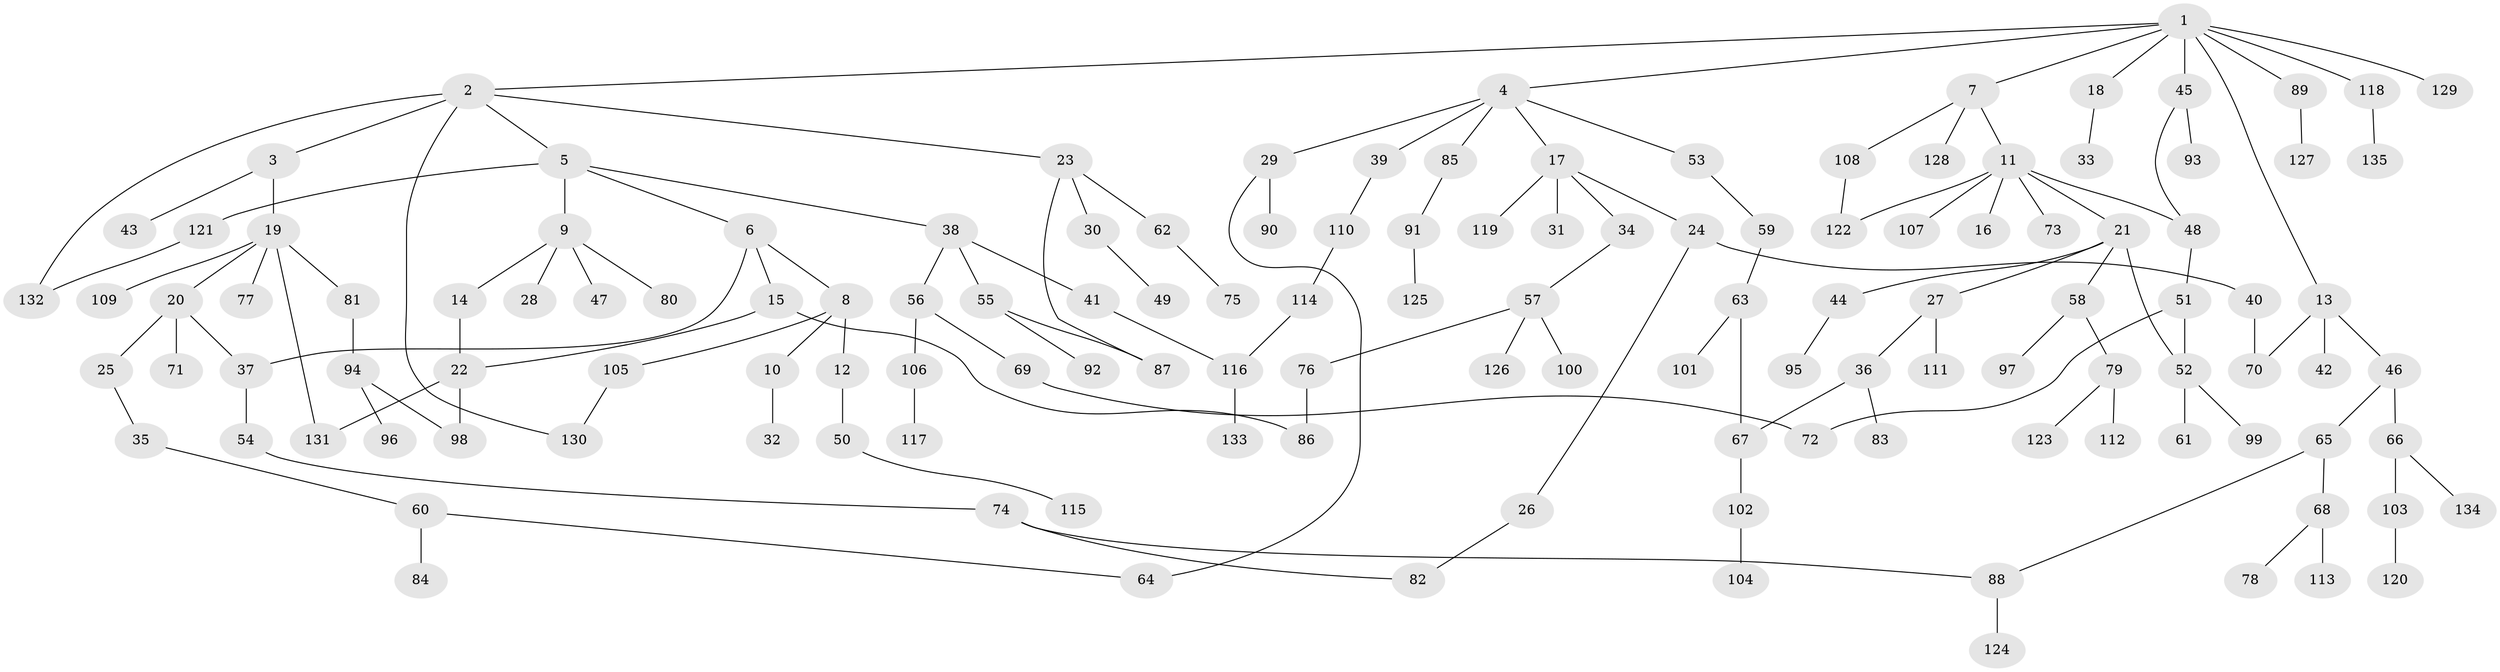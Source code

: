 // Generated by graph-tools (version 1.1) at 2025/10/02/27/25 16:10:51]
// undirected, 135 vertices, 152 edges
graph export_dot {
graph [start="1"]
  node [color=gray90,style=filled];
  1;
  2;
  3;
  4;
  5;
  6;
  7;
  8;
  9;
  10;
  11;
  12;
  13;
  14;
  15;
  16;
  17;
  18;
  19;
  20;
  21;
  22;
  23;
  24;
  25;
  26;
  27;
  28;
  29;
  30;
  31;
  32;
  33;
  34;
  35;
  36;
  37;
  38;
  39;
  40;
  41;
  42;
  43;
  44;
  45;
  46;
  47;
  48;
  49;
  50;
  51;
  52;
  53;
  54;
  55;
  56;
  57;
  58;
  59;
  60;
  61;
  62;
  63;
  64;
  65;
  66;
  67;
  68;
  69;
  70;
  71;
  72;
  73;
  74;
  75;
  76;
  77;
  78;
  79;
  80;
  81;
  82;
  83;
  84;
  85;
  86;
  87;
  88;
  89;
  90;
  91;
  92;
  93;
  94;
  95;
  96;
  97;
  98;
  99;
  100;
  101;
  102;
  103;
  104;
  105;
  106;
  107;
  108;
  109;
  110;
  111;
  112;
  113;
  114;
  115;
  116;
  117;
  118;
  119;
  120;
  121;
  122;
  123;
  124;
  125;
  126;
  127;
  128;
  129;
  130;
  131;
  132;
  133;
  134;
  135;
  1 -- 2;
  1 -- 4;
  1 -- 7;
  1 -- 13;
  1 -- 18;
  1 -- 45;
  1 -- 89;
  1 -- 118;
  1 -- 129;
  2 -- 3;
  2 -- 5;
  2 -- 23;
  2 -- 130;
  2 -- 132;
  3 -- 19;
  3 -- 43;
  4 -- 17;
  4 -- 29;
  4 -- 39;
  4 -- 53;
  4 -- 85;
  5 -- 6;
  5 -- 9;
  5 -- 38;
  5 -- 121;
  6 -- 8;
  6 -- 15;
  6 -- 37;
  7 -- 11;
  7 -- 108;
  7 -- 128;
  8 -- 10;
  8 -- 12;
  8 -- 105;
  9 -- 14;
  9 -- 28;
  9 -- 47;
  9 -- 80;
  10 -- 32;
  11 -- 16;
  11 -- 21;
  11 -- 73;
  11 -- 107;
  11 -- 122;
  11 -- 48;
  12 -- 50;
  13 -- 42;
  13 -- 46;
  13 -- 70;
  14 -- 22;
  15 -- 86;
  15 -- 22;
  17 -- 24;
  17 -- 31;
  17 -- 34;
  17 -- 119;
  18 -- 33;
  19 -- 20;
  19 -- 77;
  19 -- 81;
  19 -- 109;
  19 -- 131;
  20 -- 25;
  20 -- 37;
  20 -- 71;
  21 -- 27;
  21 -- 44;
  21 -- 52;
  21 -- 58;
  22 -- 98;
  22 -- 131;
  23 -- 30;
  23 -- 62;
  23 -- 87;
  24 -- 26;
  24 -- 40;
  25 -- 35;
  26 -- 82;
  27 -- 36;
  27 -- 111;
  29 -- 64;
  29 -- 90;
  30 -- 49;
  34 -- 57;
  35 -- 60;
  36 -- 83;
  36 -- 67;
  37 -- 54;
  38 -- 41;
  38 -- 55;
  38 -- 56;
  39 -- 110;
  40 -- 70;
  41 -- 116;
  44 -- 95;
  45 -- 48;
  45 -- 93;
  46 -- 65;
  46 -- 66;
  48 -- 51;
  50 -- 115;
  51 -- 52;
  51 -- 72;
  52 -- 61;
  52 -- 99;
  53 -- 59;
  54 -- 74;
  55 -- 92;
  55 -- 87;
  56 -- 69;
  56 -- 106;
  57 -- 76;
  57 -- 100;
  57 -- 126;
  58 -- 79;
  58 -- 97;
  59 -- 63;
  60 -- 84;
  60 -- 64;
  62 -- 75;
  63 -- 67;
  63 -- 101;
  65 -- 68;
  65 -- 88;
  66 -- 103;
  66 -- 134;
  67 -- 102;
  68 -- 78;
  68 -- 113;
  69 -- 72;
  74 -- 88;
  74 -- 82;
  76 -- 86;
  79 -- 112;
  79 -- 123;
  81 -- 94;
  85 -- 91;
  88 -- 124;
  89 -- 127;
  91 -- 125;
  94 -- 96;
  94 -- 98;
  102 -- 104;
  103 -- 120;
  105 -- 130;
  106 -- 117;
  108 -- 122;
  110 -- 114;
  114 -- 116;
  116 -- 133;
  118 -- 135;
  121 -- 132;
}
